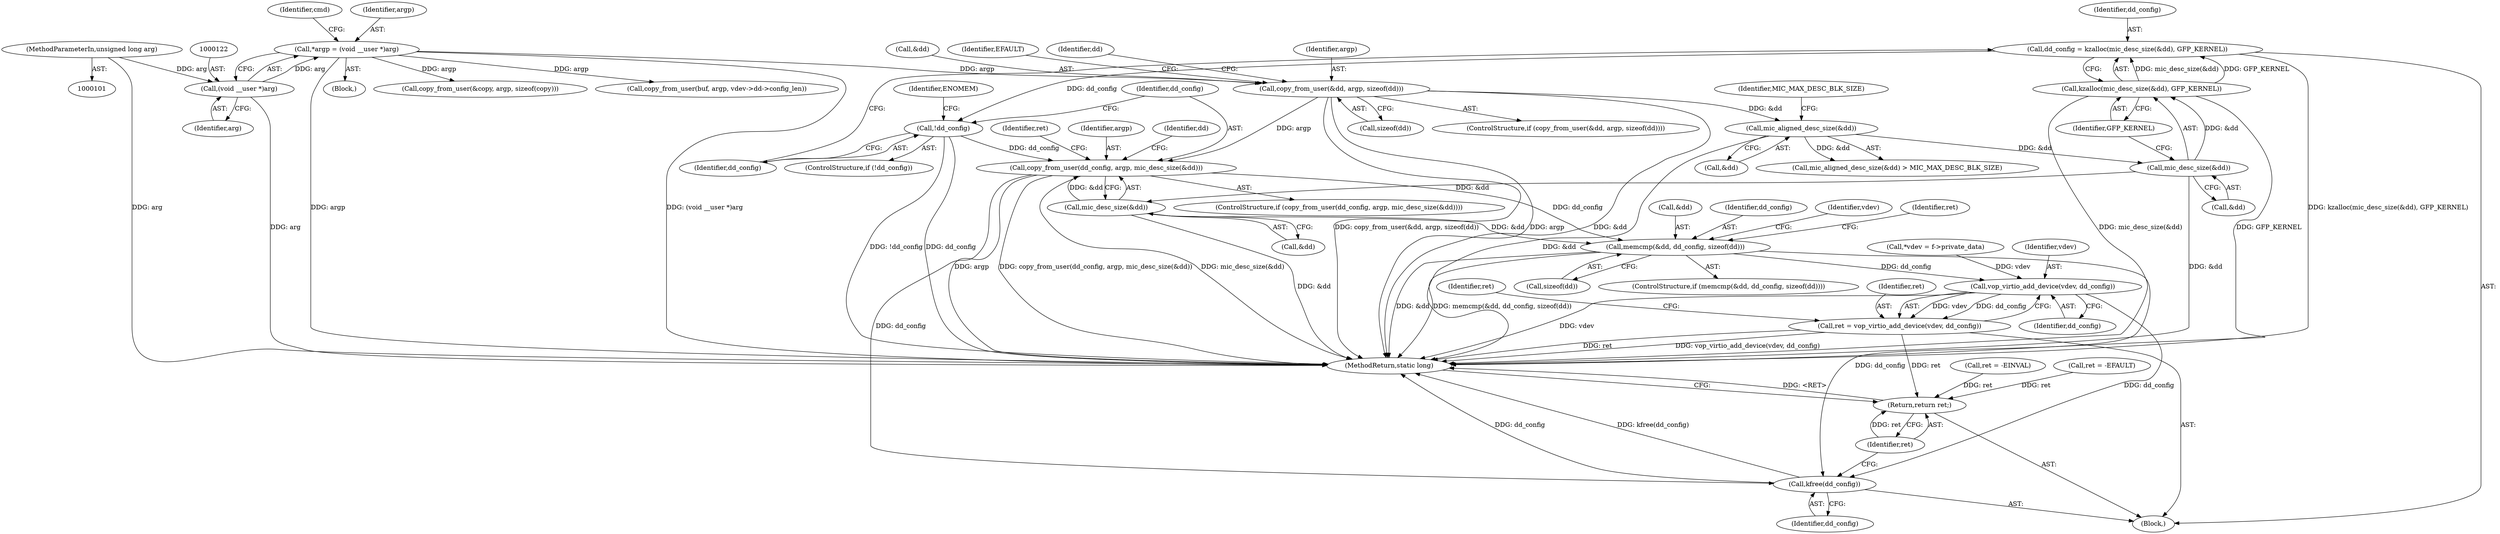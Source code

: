 digraph "0_linux_9bf292bfca94694a721449e3fd752493856710f6@API" {
"1000184" [label="(Call,memcmp(&dd, dd_config, sizeof(dd)))"];
"1000174" [label="(Call,mic_desc_size(&dd))"];
"1000160" [label="(Call,mic_desc_size(&dd))"];
"1000145" [label="(Call,mic_aligned_desc_size(&dd))"];
"1000133" [label="(Call,copy_from_user(&dd, argp, sizeof(dd)))"];
"1000119" [label="(Call,*argp = (void __user *)arg)"];
"1000121" [label="(Call,(void __user *)arg)"];
"1000104" [label="(MethodParameterIn,unsigned long arg)"];
"1000171" [label="(Call,copy_from_user(dd_config, argp, mic_desc_size(&dd)))"];
"1000165" [label="(Call,!dd_config)"];
"1000157" [label="(Call,dd_config = kzalloc(mic_desc_size(&dd), GFP_KERNEL))"];
"1000159" [label="(Call,kzalloc(mic_desc_size(&dd), GFP_KERNEL))"];
"1000208" [label="(Call,vop_virtio_add_device(vdev, dd_config))"];
"1000206" [label="(Call,ret = vop_virtio_add_device(vdev, dd_config))"];
"1000237" [label="(Return,return ret;)"];
"1000235" [label="(Call,kfree(dd_config))"];
"1000185" [label="(Call,&dd)"];
"1000160" [label="(Call,mic_desc_size(&dd))"];
"1000166" [label="(Identifier,dd_config)"];
"1000119" [label="(Call,*argp = (void __user *)arg)"];
"1000157" [label="(Call,dd_config = kzalloc(mic_desc_size(&dd), GFP_KERNEL))"];
"1000104" [label="(MethodParameterIn,unsigned long arg)"];
"1000340" [label="(Call,copy_from_user(buf, argp, vdev->dd->config_len))"];
"1000129" [label="(Block,)"];
"1000163" [label="(Identifier,GFP_KERNEL)"];
"1000146" [label="(Call,&dd)"];
"1000158" [label="(Identifier,dd_config)"];
"1000191" [label="(Call,ret = -EINVAL)"];
"1000187" [label="(Identifier,dd_config)"];
"1000161" [label="(Call,&dd)"];
"1000175" [label="(Call,&dd)"];
"1000132" [label="(ControlStructure,if (copy_from_user(&dd, argp, sizeof(dd))))"];
"1000199" [label="(Identifier,vdev)"];
"1000376" [label="(MethodReturn,static long)"];
"1000169" [label="(Identifier,ENOMEM)"];
"1000179" [label="(Identifier,ret)"];
"1000148" [label="(Identifier,MIC_MAX_DESC_BLK_SIZE)"];
"1000136" [label="(Identifier,argp)"];
"1000192" [label="(Identifier,ret)"];
"1000209" [label="(Identifier,vdev)"];
"1000170" [label="(ControlStructure,if (copy_from_user(dd_config, argp, mic_desc_size(&dd))))"];
"1000107" [label="(Call,*vdev = f->private_data)"];
"1000236" [label="(Identifier,dd_config)"];
"1000165" [label="(Call,!dd_config)"];
"1000188" [label="(Call,sizeof(dd))"];
"1000134" [label="(Call,&dd)"];
"1000159" [label="(Call,kzalloc(mic_desc_size(&dd), GFP_KERNEL))"];
"1000206" [label="(Call,ret = vop_virtio_add_device(vdev, dd_config))"];
"1000174" [label="(Call,mic_desc_size(&dd))"];
"1000210" [label="(Identifier,dd_config)"];
"1000121" [label="(Call,(void __user *)arg)"];
"1000133" [label="(Call,copy_from_user(&dd, argp, sizeof(dd)))"];
"1000164" [label="(ControlStructure,if (!dd_config))"];
"1000184" [label="(Call,memcmp(&dd, dd_config, sizeof(dd)))"];
"1000178" [label="(Call,ret = -EFAULT)"];
"1000172" [label="(Identifier,dd_config)"];
"1000141" [label="(Identifier,EFAULT)"];
"1000173" [label="(Identifier,argp)"];
"1000186" [label="(Identifier,dd)"];
"1000208" [label="(Call,vop_virtio_add_device(vdev, dd_config))"];
"1000238" [label="(Identifier,ret)"];
"1000147" [label="(Identifier,dd)"];
"1000145" [label="(Call,mic_aligned_desc_size(&dd))"];
"1000126" [label="(Identifier,cmd)"];
"1000183" [label="(ControlStructure,if (memcmp(&dd, dd_config, sizeof(dd))))"];
"1000105" [label="(Block,)"];
"1000212" [label="(Identifier,ret)"];
"1000120" [label="(Identifier,argp)"];
"1000207" [label="(Identifier,ret)"];
"1000235" [label="(Call,kfree(dd_config))"];
"1000237" [label="(Return,return ret;)"];
"1000144" [label="(Call,mic_aligned_desc_size(&dd) > MIC_MAX_DESC_BLK_SIZE)"];
"1000137" [label="(Call,sizeof(dd))"];
"1000171" [label="(Call,copy_from_user(dd_config, argp, mic_desc_size(&dd)))"];
"1000123" [label="(Identifier,arg)"];
"1000255" [label="(Call,copy_from_user(&copy, argp, sizeof(copy)))"];
"1000184" -> "1000183"  [label="AST: "];
"1000184" -> "1000188"  [label="CFG: "];
"1000185" -> "1000184"  [label="AST: "];
"1000187" -> "1000184"  [label="AST: "];
"1000188" -> "1000184"  [label="AST: "];
"1000192" -> "1000184"  [label="CFG: "];
"1000199" -> "1000184"  [label="CFG: "];
"1000184" -> "1000376"  [label="DDG: &dd"];
"1000184" -> "1000376"  [label="DDG: memcmp(&dd, dd_config, sizeof(dd))"];
"1000174" -> "1000184"  [label="DDG: &dd"];
"1000171" -> "1000184"  [label="DDG: dd_config"];
"1000184" -> "1000208"  [label="DDG: dd_config"];
"1000184" -> "1000235"  [label="DDG: dd_config"];
"1000174" -> "1000171"  [label="AST: "];
"1000174" -> "1000175"  [label="CFG: "];
"1000175" -> "1000174"  [label="AST: "];
"1000171" -> "1000174"  [label="CFG: "];
"1000174" -> "1000376"  [label="DDG: &dd"];
"1000174" -> "1000171"  [label="DDG: &dd"];
"1000160" -> "1000174"  [label="DDG: &dd"];
"1000160" -> "1000159"  [label="AST: "];
"1000160" -> "1000161"  [label="CFG: "];
"1000161" -> "1000160"  [label="AST: "];
"1000163" -> "1000160"  [label="CFG: "];
"1000160" -> "1000376"  [label="DDG: &dd"];
"1000160" -> "1000159"  [label="DDG: &dd"];
"1000145" -> "1000160"  [label="DDG: &dd"];
"1000145" -> "1000144"  [label="AST: "];
"1000145" -> "1000146"  [label="CFG: "];
"1000146" -> "1000145"  [label="AST: "];
"1000148" -> "1000145"  [label="CFG: "];
"1000145" -> "1000376"  [label="DDG: &dd"];
"1000145" -> "1000144"  [label="DDG: &dd"];
"1000133" -> "1000145"  [label="DDG: &dd"];
"1000133" -> "1000132"  [label="AST: "];
"1000133" -> "1000137"  [label="CFG: "];
"1000134" -> "1000133"  [label="AST: "];
"1000136" -> "1000133"  [label="AST: "];
"1000137" -> "1000133"  [label="AST: "];
"1000141" -> "1000133"  [label="CFG: "];
"1000147" -> "1000133"  [label="CFG: "];
"1000133" -> "1000376"  [label="DDG: &dd"];
"1000133" -> "1000376"  [label="DDG: copy_from_user(&dd, argp, sizeof(dd))"];
"1000133" -> "1000376"  [label="DDG: argp"];
"1000119" -> "1000133"  [label="DDG: argp"];
"1000133" -> "1000171"  [label="DDG: argp"];
"1000119" -> "1000105"  [label="AST: "];
"1000119" -> "1000121"  [label="CFG: "];
"1000120" -> "1000119"  [label="AST: "];
"1000121" -> "1000119"  [label="AST: "];
"1000126" -> "1000119"  [label="CFG: "];
"1000119" -> "1000376"  [label="DDG: (void __user *)arg"];
"1000119" -> "1000376"  [label="DDG: argp"];
"1000121" -> "1000119"  [label="DDG: arg"];
"1000119" -> "1000255"  [label="DDG: argp"];
"1000119" -> "1000340"  [label="DDG: argp"];
"1000121" -> "1000123"  [label="CFG: "];
"1000122" -> "1000121"  [label="AST: "];
"1000123" -> "1000121"  [label="AST: "];
"1000121" -> "1000376"  [label="DDG: arg"];
"1000104" -> "1000121"  [label="DDG: arg"];
"1000104" -> "1000101"  [label="AST: "];
"1000104" -> "1000376"  [label="DDG: arg"];
"1000171" -> "1000170"  [label="AST: "];
"1000172" -> "1000171"  [label="AST: "];
"1000173" -> "1000171"  [label="AST: "];
"1000179" -> "1000171"  [label="CFG: "];
"1000186" -> "1000171"  [label="CFG: "];
"1000171" -> "1000376"  [label="DDG: argp"];
"1000171" -> "1000376"  [label="DDG: copy_from_user(dd_config, argp, mic_desc_size(&dd))"];
"1000171" -> "1000376"  [label="DDG: mic_desc_size(&dd)"];
"1000165" -> "1000171"  [label="DDG: dd_config"];
"1000171" -> "1000235"  [label="DDG: dd_config"];
"1000165" -> "1000164"  [label="AST: "];
"1000165" -> "1000166"  [label="CFG: "];
"1000166" -> "1000165"  [label="AST: "];
"1000169" -> "1000165"  [label="CFG: "];
"1000172" -> "1000165"  [label="CFG: "];
"1000165" -> "1000376"  [label="DDG: dd_config"];
"1000165" -> "1000376"  [label="DDG: !dd_config"];
"1000157" -> "1000165"  [label="DDG: dd_config"];
"1000157" -> "1000129"  [label="AST: "];
"1000157" -> "1000159"  [label="CFG: "];
"1000158" -> "1000157"  [label="AST: "];
"1000159" -> "1000157"  [label="AST: "];
"1000166" -> "1000157"  [label="CFG: "];
"1000157" -> "1000376"  [label="DDG: kzalloc(mic_desc_size(&dd), GFP_KERNEL)"];
"1000159" -> "1000157"  [label="DDG: mic_desc_size(&dd)"];
"1000159" -> "1000157"  [label="DDG: GFP_KERNEL"];
"1000159" -> "1000163"  [label="CFG: "];
"1000163" -> "1000159"  [label="AST: "];
"1000159" -> "1000376"  [label="DDG: mic_desc_size(&dd)"];
"1000159" -> "1000376"  [label="DDG: GFP_KERNEL"];
"1000208" -> "1000206"  [label="AST: "];
"1000208" -> "1000210"  [label="CFG: "];
"1000209" -> "1000208"  [label="AST: "];
"1000210" -> "1000208"  [label="AST: "];
"1000206" -> "1000208"  [label="CFG: "];
"1000208" -> "1000376"  [label="DDG: vdev"];
"1000208" -> "1000206"  [label="DDG: vdev"];
"1000208" -> "1000206"  [label="DDG: dd_config"];
"1000107" -> "1000208"  [label="DDG: vdev"];
"1000208" -> "1000235"  [label="DDG: dd_config"];
"1000206" -> "1000129"  [label="AST: "];
"1000207" -> "1000206"  [label="AST: "];
"1000212" -> "1000206"  [label="CFG: "];
"1000206" -> "1000376"  [label="DDG: vop_virtio_add_device(vdev, dd_config)"];
"1000206" -> "1000376"  [label="DDG: ret"];
"1000206" -> "1000237"  [label="DDG: ret"];
"1000237" -> "1000129"  [label="AST: "];
"1000237" -> "1000238"  [label="CFG: "];
"1000238" -> "1000237"  [label="AST: "];
"1000376" -> "1000237"  [label="CFG: "];
"1000237" -> "1000376"  [label="DDG: <RET>"];
"1000238" -> "1000237"  [label="DDG: ret"];
"1000178" -> "1000237"  [label="DDG: ret"];
"1000191" -> "1000237"  [label="DDG: ret"];
"1000235" -> "1000129"  [label="AST: "];
"1000235" -> "1000236"  [label="CFG: "];
"1000236" -> "1000235"  [label="AST: "];
"1000238" -> "1000235"  [label="CFG: "];
"1000235" -> "1000376"  [label="DDG: dd_config"];
"1000235" -> "1000376"  [label="DDG: kfree(dd_config)"];
}
